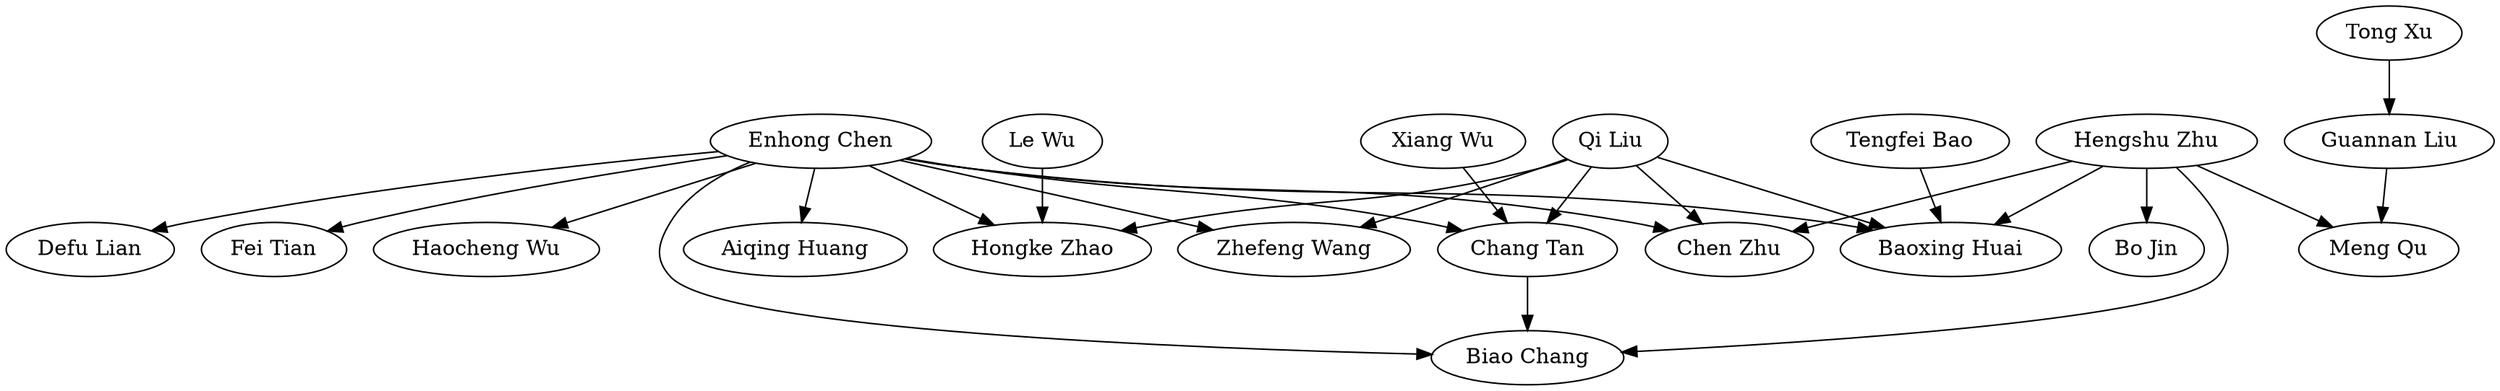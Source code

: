 strict digraph G{
"Enhong Chen" -> "Chang Tan"
"Tong Xu" -> "Guannan Liu"
"Tengfei Bao" -> "Baoxing Huai"
"Qi Liu" -> "Baoxing Huai"
"Enhong Chen" -> "Biao Chang"
"Enhong Chen" -> "Aiqing Huang"
"Qi Liu" -> "Hongke Zhao"
"Hengshu Zhu" -> "Bo Jin"
"Enhong Chen" -> "Defu Lian"
"Enhong Chen" -> "Fei Tian"
"Enhong Chen" -> "Chen Zhu"
"Hengshu Zhu" -> "Baoxing Huai"
"Qi Liu" -> "Chen Zhu"
"Qi Liu" -> "Chang Tan"
"Hengshu Zhu" -> "Biao Chang"
"Enhong Chen" -> "Haocheng Wu"
"Chang Tan" -> "Biao Chang"
"Enhong Chen" -> "Zhefeng Wang"
"Enhong Chen" -> "Hongke Zhao"
"Xiang Wu" -> "Chang Tan"
"Le Wu" -> "Hongke Zhao"
"Hengshu Zhu" -> "Meng Qu"
"Qi Liu" -> "Zhefeng Wang"
"Hengshu Zhu" -> "Chen Zhu"
"Enhong Chen" -> "Baoxing Huai"
"Guannan Liu" -> "Meng Qu"
}